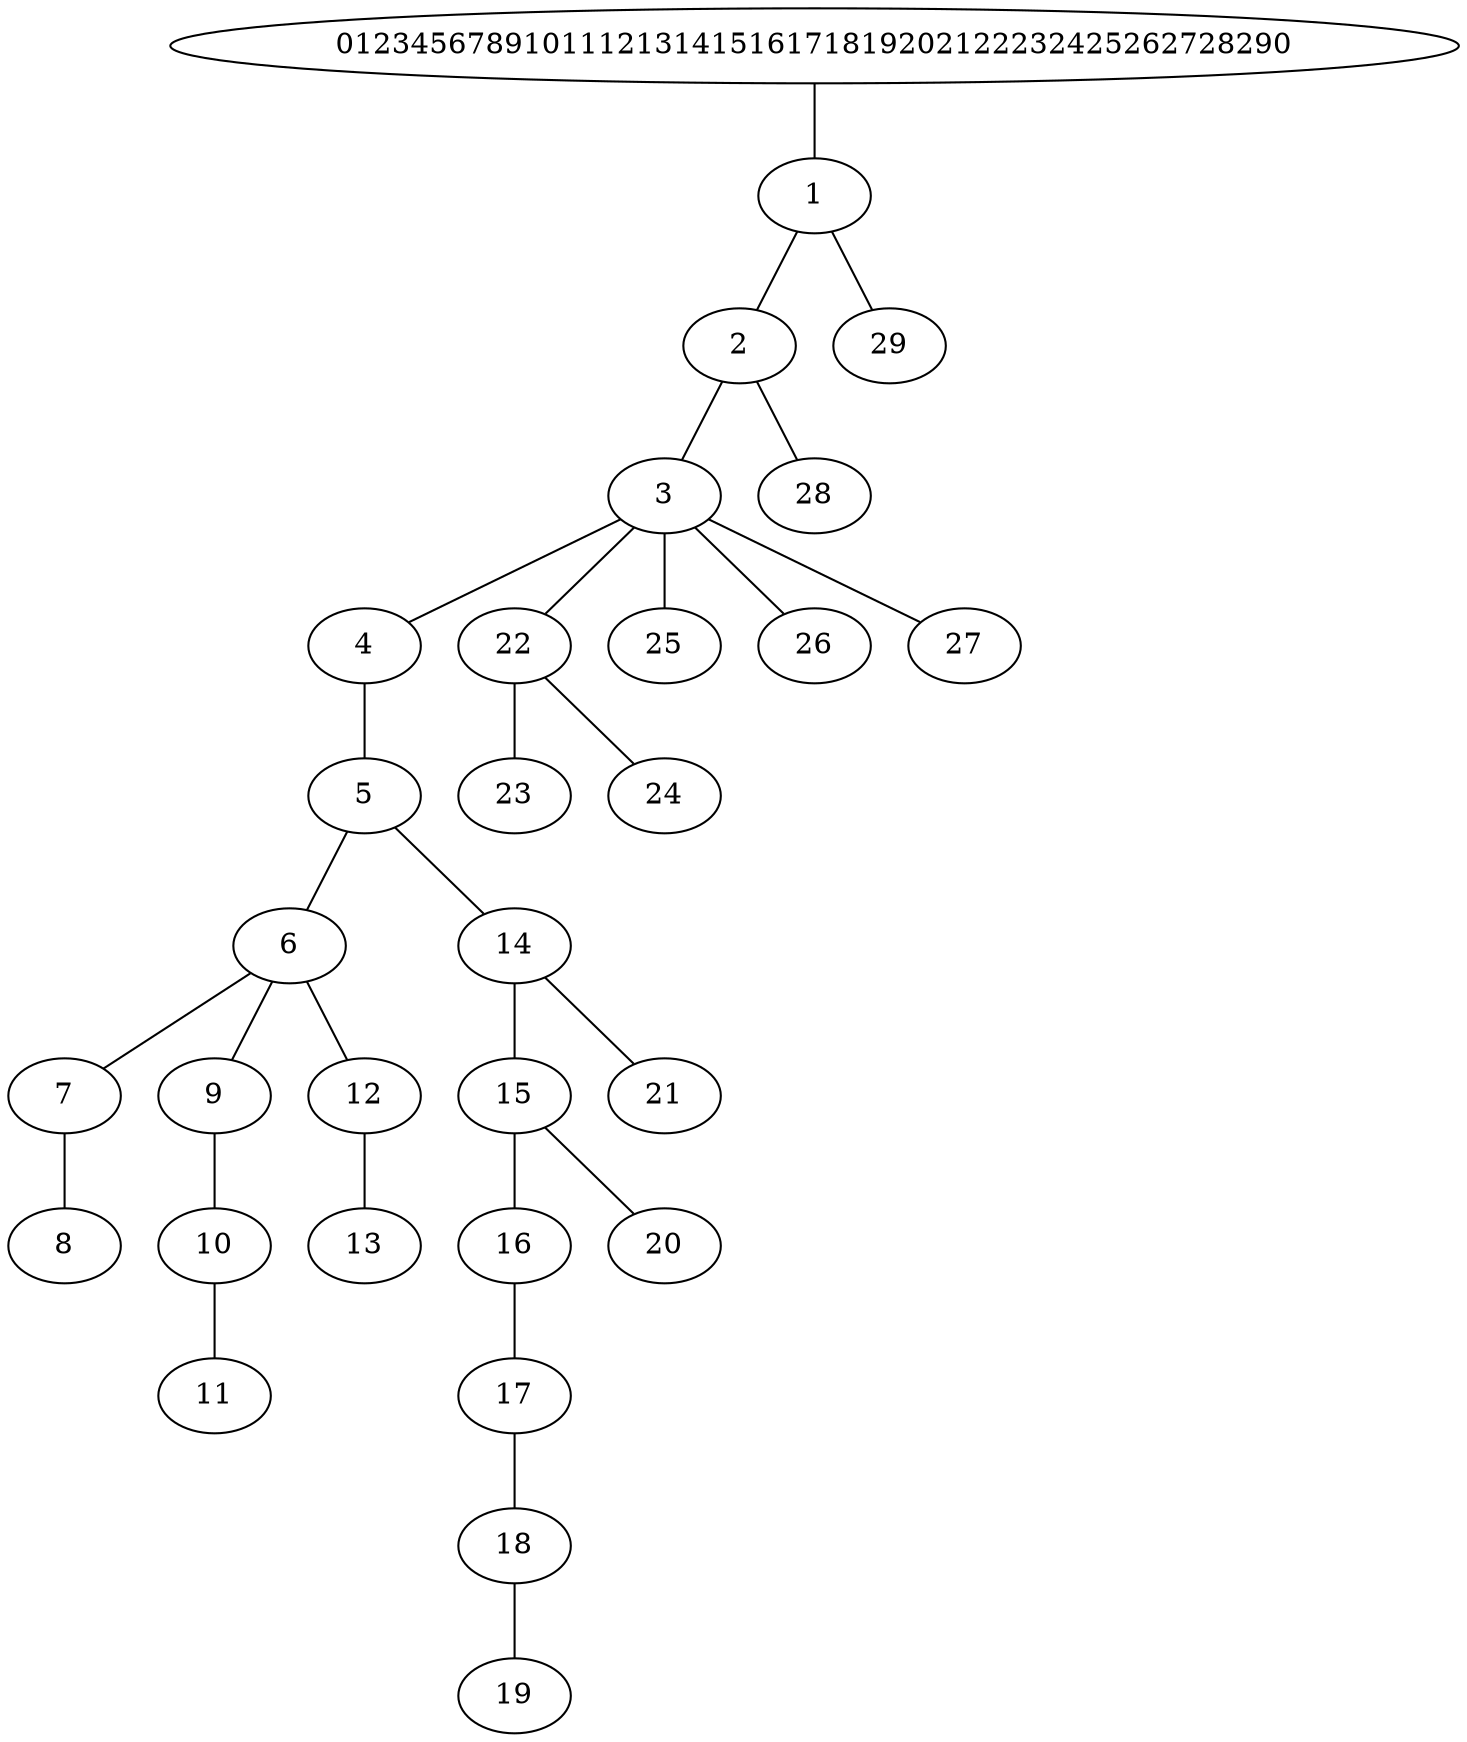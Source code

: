 graph G {
012345678910111213141516171819202122232425262728290 -- 1
1 -- 2
2 -- 3
3 -- 4
4 -- 5
5 -- 6
6 -- 7
7 -- 8
6 -- 9
9 -- 10
10 -- 11
6 -- 12
12 -- 13
5 -- 14
14 -- 15
15 -- 16
16 -- 17
17 -- 18
18 -- 19
15 -- 20
14 -- 21
3 -- 22
22 -- 23
22 -- 24
3 -- 25
3 -- 26
3 -- 27
2 -- 28
1 -- 29
}
